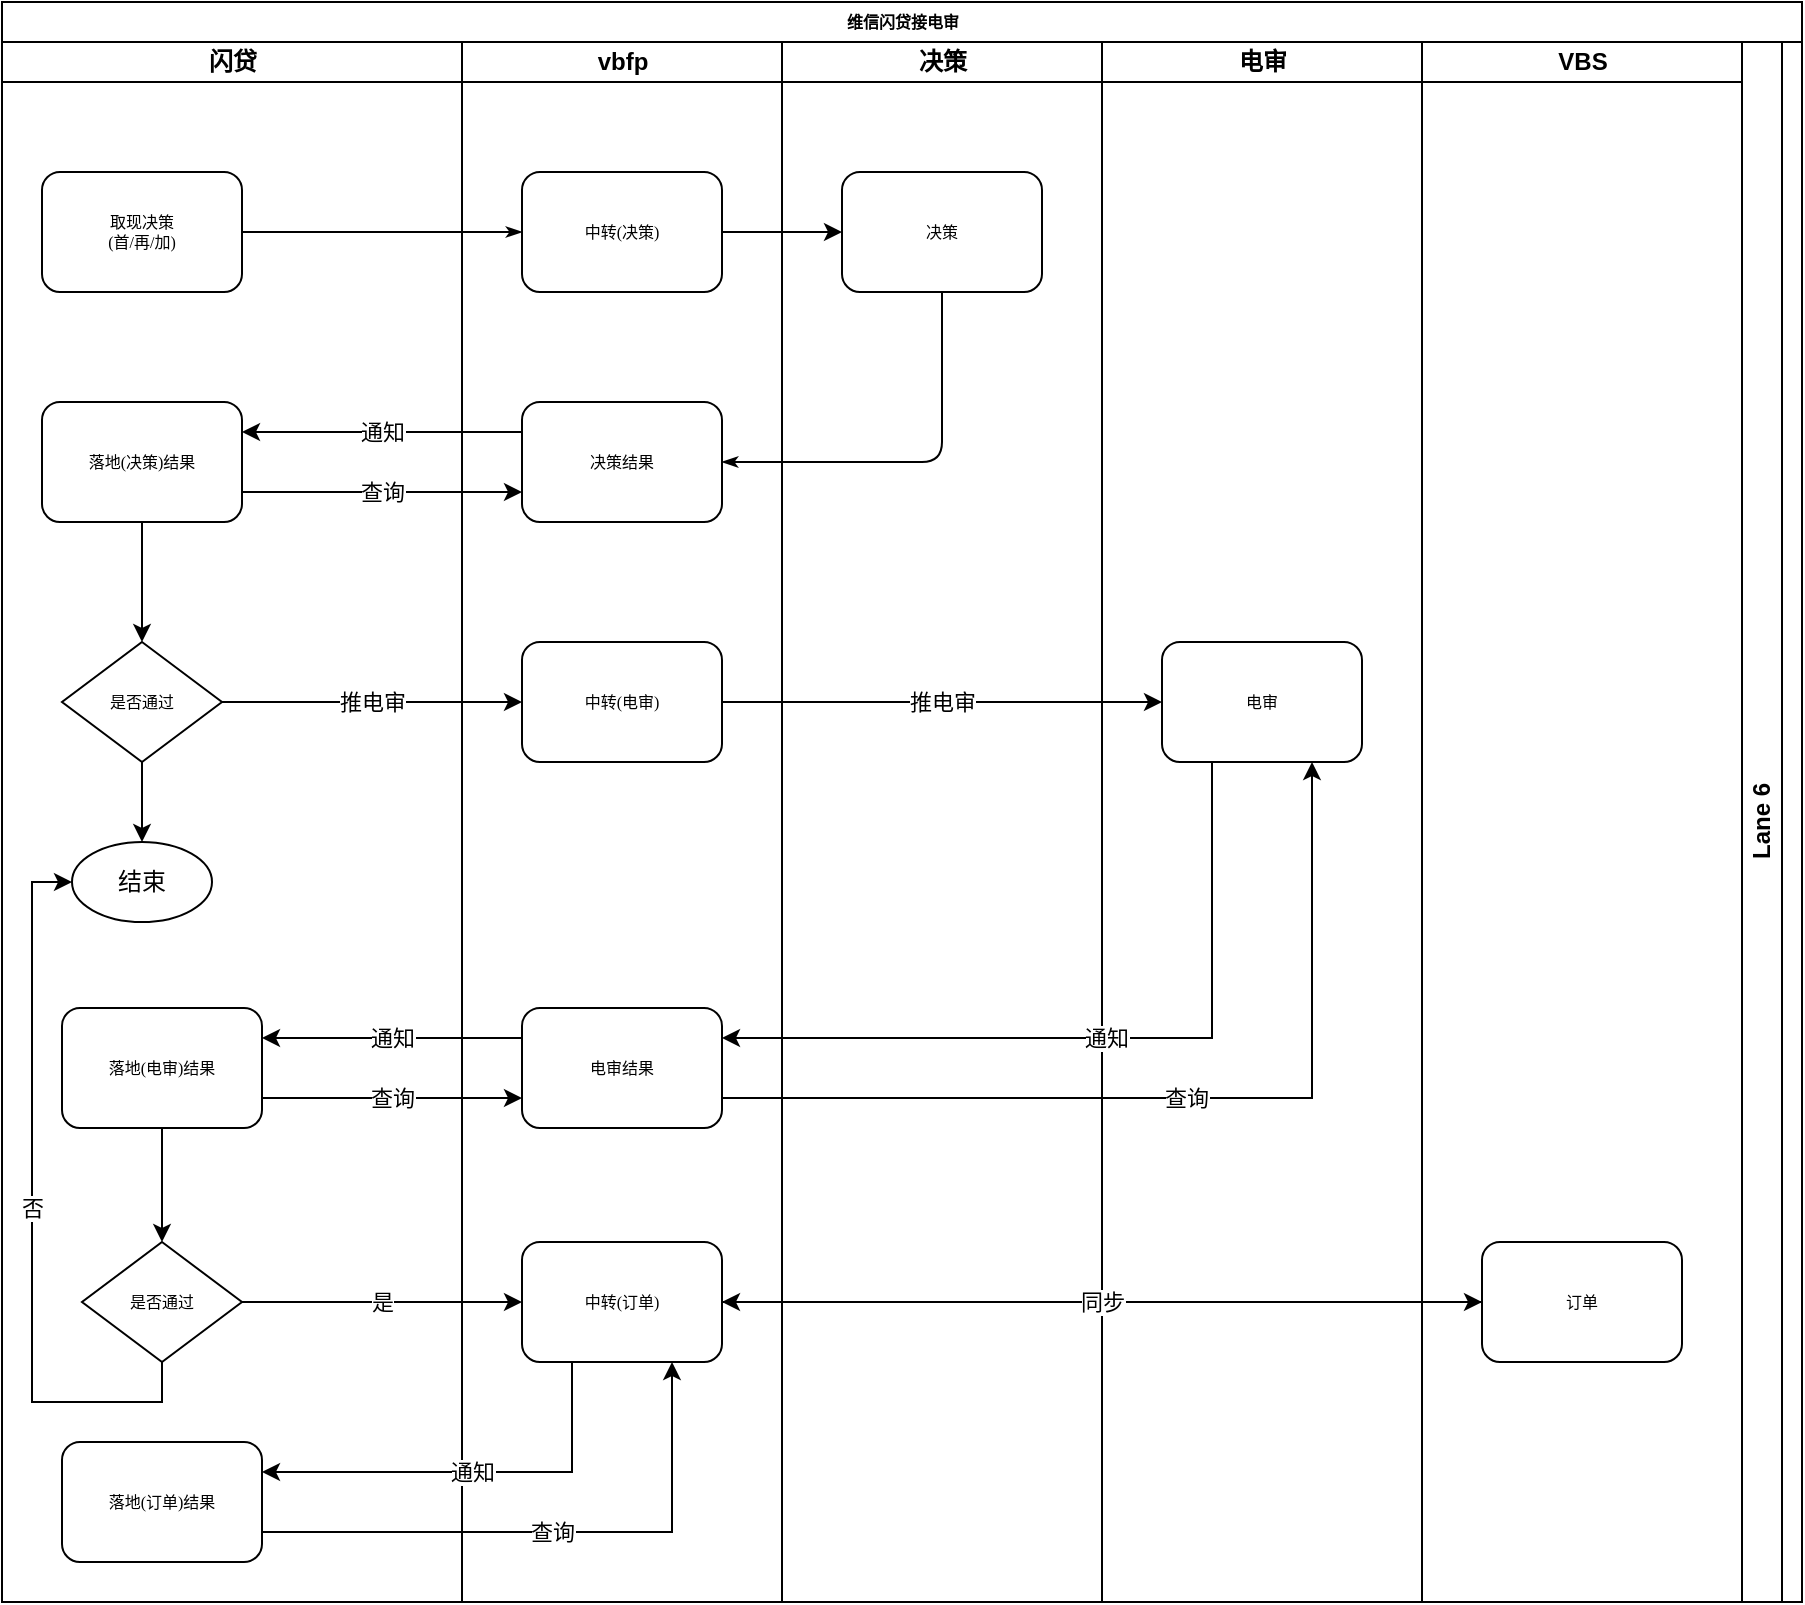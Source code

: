 <mxfile version="12.4.9" type="github"><diagram name="Page-1" id="74e2e168-ea6b-b213-b513-2b3c1d86103e"><mxGraphModel dx="1874" dy="713" grid="1" gridSize="10" guides="1" tooltips="1" connect="1" arrows="1" fold="1" page="1" pageScale="1" pageWidth="1100" pageHeight="850" background="#ffffff" math="0" shadow="0"><root><mxCell id="0"/><mxCell id="1" parent="0"/><mxCell id="77e6c97f196da883-1" value="维信闪贷接电审" style="swimlane;html=1;childLayout=stackLayout;startSize=20;rounded=0;shadow=0;labelBackgroundColor=none;strokeWidth=1;fontFamily=Verdana;fontSize=8;align=center;" parent="1" vertex="1"><mxGeometry x="70" y="20" width="900" height="800" as="geometry"/></mxCell><mxCell id="77e6c97f196da883-2" value="闪贷" style="swimlane;html=1;startSize=20;" parent="77e6c97f196da883-1" vertex="1"><mxGeometry y="20" width="230" height="780" as="geometry"/></mxCell><mxCell id="77e6c97f196da883-8" value="取现决策&lt;br&gt;(首/再/加)" style="rounded=1;whiteSpace=wrap;html=1;shadow=0;labelBackgroundColor=none;strokeWidth=1;fontFamily=Verdana;fontSize=8;align=center;" parent="77e6c97f196da883-2" vertex="1"><mxGeometry x="20" y="65" width="100" height="60" as="geometry"/></mxCell><mxCell id="77e6c97f196da883-9" value="落地(决策)结果" style="rounded=1;whiteSpace=wrap;html=1;shadow=0;labelBackgroundColor=none;strokeWidth=1;fontFamily=Verdana;fontSize=8;align=center;" parent="77e6c97f196da883-2" vertex="1"><mxGeometry x="20" y="180" width="100" height="60" as="geometry"/></mxCell><mxCell id="EDaEMR_Il6s0rU7eK9Fg-32" style="edgeStyle=orthogonalEdgeStyle;rounded=0;orthogonalLoop=1;jettySize=auto;html=1;exitX=0.5;exitY=1;exitDx=0;exitDy=0;" edge="1" parent="77e6c97f196da883-2" source="77e6c97f196da883-10" target="EDaEMR_Il6s0rU7eK9Fg-30"><mxGeometry relative="1" as="geometry"/></mxCell><mxCell id="77e6c97f196da883-10" value="落地(电审)结果" style="rounded=1;whiteSpace=wrap;html=1;shadow=0;labelBackgroundColor=none;strokeWidth=1;fontFamily=Verdana;fontSize=8;align=center;" parent="77e6c97f196da883-2" vertex="1"><mxGeometry x="30" y="483" width="100" height="60" as="geometry"/></mxCell><mxCell id="77e6c97f196da883-16" value="是否通过" style="rhombus;whiteSpace=wrap;html=1;rounded=0;shadow=0;labelBackgroundColor=none;strokeWidth=1;fontFamily=Verdana;fontSize=8;align=center;" parent="77e6c97f196da883-2" vertex="1"><mxGeometry x="30" y="300" width="80" height="60" as="geometry"/></mxCell><mxCell id="EDaEMR_Il6s0rU7eK9Fg-5" style="edgeStyle=orthogonalEdgeStyle;rounded=0;orthogonalLoop=1;jettySize=auto;html=1;exitX=0.5;exitY=1;exitDx=0;exitDy=0;entryX=0.5;entryY=0;entryDx=0;entryDy=0;" edge="1" parent="77e6c97f196da883-2" source="77e6c97f196da883-9" target="77e6c97f196da883-16"><mxGeometry relative="1" as="geometry"/></mxCell><mxCell id="EDaEMR_Il6s0rU7eK9Fg-7" value="结束" style="ellipse;whiteSpace=wrap;html=1;" vertex="1" parent="77e6c97f196da883-2"><mxGeometry x="35" y="400" width="70" height="40" as="geometry"/></mxCell><mxCell id="EDaEMR_Il6s0rU7eK9Fg-15" style="edgeStyle=orthogonalEdgeStyle;rounded=0;orthogonalLoop=1;jettySize=auto;html=1;exitX=0.5;exitY=1;exitDx=0;exitDy=0;" edge="1" parent="77e6c97f196da883-2" source="77e6c97f196da883-16" target="EDaEMR_Il6s0rU7eK9Fg-7"><mxGeometry relative="1" as="geometry"/></mxCell><mxCell id="EDaEMR_Il6s0rU7eK9Fg-33" value="否" style="edgeStyle=orthogonalEdgeStyle;rounded=0;orthogonalLoop=1;jettySize=auto;html=1;exitX=0.5;exitY=1;exitDx=0;exitDy=0;entryX=0;entryY=0.5;entryDx=0;entryDy=0;" edge="1" parent="77e6c97f196da883-2" source="EDaEMR_Il6s0rU7eK9Fg-30" target="EDaEMR_Il6s0rU7eK9Fg-7"><mxGeometry relative="1" as="geometry"/></mxCell><mxCell id="EDaEMR_Il6s0rU7eK9Fg-30" value="是否通过" style="rhombus;whiteSpace=wrap;html=1;rounded=0;shadow=0;labelBackgroundColor=none;strokeWidth=1;fontFamily=Verdana;fontSize=8;align=center;" vertex="1" parent="77e6c97f196da883-2"><mxGeometry x="40" y="600" width="80" height="60" as="geometry"/></mxCell><mxCell id="EDaEMR_Il6s0rU7eK9Fg-39" value="落地(订单)结果" style="rounded=1;whiteSpace=wrap;html=1;shadow=0;labelBackgroundColor=none;strokeWidth=1;fontFamily=Verdana;fontSize=8;align=center;" vertex="1" parent="77e6c97f196da883-2"><mxGeometry x="30" y="700" width="100" height="60" as="geometry"/></mxCell><mxCell id="77e6c97f196da883-26" style="edgeStyle=orthogonalEdgeStyle;rounded=1;html=1;labelBackgroundColor=none;startArrow=none;startFill=0;startSize=5;endArrow=classicThin;endFill=1;endSize=5;jettySize=auto;orthogonalLoop=1;strokeWidth=1;fontFamily=Verdana;fontSize=8" parent="77e6c97f196da883-1" source="77e6c97f196da883-8" target="77e6c97f196da883-11" edge="1"><mxGeometry relative="1" as="geometry"/></mxCell><mxCell id="77e6c97f196da883-3" value="vbfp" style="swimlane;html=1;startSize=20;" parent="77e6c97f196da883-1" vertex="1"><mxGeometry x="230" y="20" width="160" height="780" as="geometry"/></mxCell><mxCell id="77e6c97f196da883-11" value="中转(决策)" style="rounded=1;whiteSpace=wrap;html=1;shadow=0;labelBackgroundColor=none;strokeWidth=1;fontFamily=Verdana;fontSize=8;align=center;" parent="77e6c97f196da883-3" vertex="1"><mxGeometry x="30" y="65" width="100" height="60" as="geometry"/></mxCell><mxCell id="EDaEMR_Il6s0rU7eK9Fg-2" value="决策结果" style="rounded=1;whiteSpace=wrap;html=1;shadow=0;labelBackgroundColor=none;strokeWidth=1;fontFamily=Verdana;fontSize=8;align=center;" vertex="1" parent="77e6c97f196da883-3"><mxGeometry x="30" y="180" width="100" height="60" as="geometry"/></mxCell><mxCell id="EDaEMR_Il6s0rU7eK9Fg-16" value="中转(电审)" style="rounded=1;whiteSpace=wrap;html=1;shadow=0;labelBackgroundColor=none;strokeWidth=1;fontFamily=Verdana;fontSize=8;align=center;" vertex="1" parent="77e6c97f196da883-3"><mxGeometry x="30" y="300" width="100" height="60" as="geometry"/></mxCell><mxCell id="EDaEMR_Il6s0rU7eK9Fg-24" value="电审结果" style="rounded=1;whiteSpace=wrap;html=1;shadow=0;labelBackgroundColor=none;strokeWidth=1;fontFamily=Verdana;fontSize=8;align=center;" vertex="1" parent="77e6c97f196da883-3"><mxGeometry x="30" y="483" width="100" height="60" as="geometry"/></mxCell><mxCell id="EDaEMR_Il6s0rU7eK9Fg-31" value="中转(订单)" style="rounded=1;whiteSpace=wrap;html=1;shadow=0;labelBackgroundColor=none;strokeWidth=1;fontFamily=Verdana;fontSize=8;align=center;" vertex="1" parent="77e6c97f196da883-3"><mxGeometry x="30" y="600" width="100" height="60" as="geometry"/></mxCell><mxCell id="77e6c97f196da883-4" value="决策" style="swimlane;html=1;startSize=20;" parent="77e6c97f196da883-1" vertex="1"><mxGeometry x="390" y="20" width="160" height="780" as="geometry"/></mxCell><mxCell id="77e6c97f196da883-12" value="决策" style="rounded=1;whiteSpace=wrap;html=1;shadow=0;labelBackgroundColor=none;strokeWidth=1;fontFamily=Verdana;fontSize=8;align=center;" parent="77e6c97f196da883-4" vertex="1"><mxGeometry x="30" y="65" width="100" height="60" as="geometry"/></mxCell><mxCell id="77e6c97f196da883-5" value="电审" style="swimlane;html=1;startSize=20;" parent="77e6c97f196da883-1" vertex="1"><mxGeometry x="550" y="20" width="160" height="780" as="geometry"/></mxCell><mxCell id="77e6c97f196da883-17" value="电审" style="rounded=1;whiteSpace=wrap;html=1;shadow=0;labelBackgroundColor=none;strokeWidth=1;fontFamily=Verdana;fontSize=8;align=center;" parent="77e6c97f196da883-5" vertex="1"><mxGeometry x="30" y="300" width="100" height="60" as="geometry"/></mxCell><mxCell id="77e6c97f196da883-6" value="VBS" style="swimlane;html=1;startSize=20;" parent="77e6c97f196da883-1" vertex="1"><mxGeometry x="710" y="20" width="160" height="780" as="geometry"/></mxCell><mxCell id="77e6c97f196da883-22" value="订单" style="rounded=1;whiteSpace=wrap;html=1;shadow=0;labelBackgroundColor=none;strokeWidth=1;fontFamily=Verdana;fontSize=8;align=center;" parent="77e6c97f196da883-6" vertex="1"><mxGeometry x="30" y="600" width="100" height="60" as="geometry"/></mxCell><mxCell id="77e6c97f196da883-7" value="Lane 6" style="swimlane;html=1;startSize=20;" parent="77e6c97f196da883-1" vertex="1" collapsed="1"><mxGeometry x="870" y="20" width="30" height="780" as="geometry"><mxRectangle x="870" y="20" width="160" height="780" as="alternateBounds"/></mxGeometry></mxCell><mxCell id="EDaEMR_Il6s0rU7eK9Fg-1" style="edgeStyle=orthogonalEdgeStyle;rounded=0;orthogonalLoop=1;jettySize=auto;html=1;exitX=1;exitY=0.5;exitDx=0;exitDy=0;entryX=0;entryY=0.5;entryDx=0;entryDy=0;" edge="1" parent="77e6c97f196da883-1" source="77e6c97f196da883-11" target="77e6c97f196da883-12"><mxGeometry relative="1" as="geometry"/></mxCell><mxCell id="77e6c97f196da883-29" style="edgeStyle=orthogonalEdgeStyle;rounded=1;html=1;labelBackgroundColor=none;startArrow=none;startFill=0;startSize=5;endArrow=classicThin;endFill=1;endSize=5;jettySize=auto;orthogonalLoop=1;strokeWidth=1;fontFamily=Verdana;fontSize=8;entryX=1;entryY=0.5;entryDx=0;entryDy=0;exitX=0.5;exitY=1;exitDx=0;exitDy=0;" parent="77e6c97f196da883-1" source="77e6c97f196da883-12" target="EDaEMR_Il6s0rU7eK9Fg-2" edge="1"><mxGeometry relative="1" as="geometry"><mxPoint x="400" y="200" as="targetPoint"/></mxGeometry></mxCell><mxCell id="EDaEMR_Il6s0rU7eK9Fg-3" value="通知" style="edgeStyle=orthogonalEdgeStyle;rounded=0;orthogonalLoop=1;jettySize=auto;html=1;exitX=0;exitY=0.25;exitDx=0;exitDy=0;entryX=1;entryY=0.25;entryDx=0;entryDy=0;" edge="1" parent="77e6c97f196da883-1" source="EDaEMR_Il6s0rU7eK9Fg-2" target="77e6c97f196da883-9"><mxGeometry relative="1" as="geometry"/></mxCell><mxCell id="EDaEMR_Il6s0rU7eK9Fg-4" value="查询" style="edgeStyle=orthogonalEdgeStyle;rounded=0;orthogonalLoop=1;jettySize=auto;html=1;exitX=1;exitY=0.75;exitDx=0;exitDy=0;entryX=0;entryY=0.75;entryDx=0;entryDy=0;" edge="1" parent="77e6c97f196da883-1" source="77e6c97f196da883-9" target="EDaEMR_Il6s0rU7eK9Fg-2"><mxGeometry relative="1" as="geometry"/></mxCell><mxCell id="EDaEMR_Il6s0rU7eK9Fg-22" value="推电审" style="edgeStyle=orthogonalEdgeStyle;rounded=0;orthogonalLoop=1;jettySize=auto;html=1;exitX=1;exitY=0.5;exitDx=0;exitDy=0;entryX=0;entryY=0.5;entryDx=0;entryDy=0;" edge="1" parent="77e6c97f196da883-1" source="77e6c97f196da883-16" target="EDaEMR_Il6s0rU7eK9Fg-16"><mxGeometry relative="1" as="geometry"/></mxCell><mxCell id="EDaEMR_Il6s0rU7eK9Fg-23" value="推电审" style="edgeStyle=orthogonalEdgeStyle;rounded=0;orthogonalLoop=1;jettySize=auto;html=1;exitX=1;exitY=0.5;exitDx=0;exitDy=0;entryX=0;entryY=0.5;entryDx=0;entryDy=0;" edge="1" parent="77e6c97f196da883-1" source="EDaEMR_Il6s0rU7eK9Fg-16" target="77e6c97f196da883-17"><mxGeometry relative="1" as="geometry"/></mxCell><mxCell id="EDaEMR_Il6s0rU7eK9Fg-25" value="通知" style="edgeStyle=orthogonalEdgeStyle;rounded=0;orthogonalLoop=1;jettySize=auto;html=1;exitX=0.25;exitY=1;exitDx=0;exitDy=0;entryX=1;entryY=0.25;entryDx=0;entryDy=0;" edge="1" parent="77e6c97f196da883-1" source="77e6c97f196da883-17" target="EDaEMR_Il6s0rU7eK9Fg-24"><mxGeometry relative="1" as="geometry"/></mxCell><mxCell id="EDaEMR_Il6s0rU7eK9Fg-26" value="查询" style="edgeStyle=orthogonalEdgeStyle;rounded=0;orthogonalLoop=1;jettySize=auto;html=1;exitX=1;exitY=0.75;exitDx=0;exitDy=0;entryX=0.75;entryY=1;entryDx=0;entryDy=0;" edge="1" parent="77e6c97f196da883-1" source="EDaEMR_Il6s0rU7eK9Fg-24" target="77e6c97f196da883-17"><mxGeometry relative="1" as="geometry"/></mxCell><mxCell id="EDaEMR_Il6s0rU7eK9Fg-28" value="查询" style="edgeStyle=orthogonalEdgeStyle;rounded=0;orthogonalLoop=1;jettySize=auto;html=1;exitX=1;exitY=0.75;exitDx=0;exitDy=0;entryX=0;entryY=0.75;entryDx=0;entryDy=0;" edge="1" parent="77e6c97f196da883-1" source="77e6c97f196da883-10" target="EDaEMR_Il6s0rU7eK9Fg-24"><mxGeometry relative="1" as="geometry"/></mxCell><mxCell id="EDaEMR_Il6s0rU7eK9Fg-29" value="通知" style="edgeStyle=orthogonalEdgeStyle;rounded=0;orthogonalLoop=1;jettySize=auto;html=1;exitX=0;exitY=0.25;exitDx=0;exitDy=0;entryX=1;entryY=0.25;entryDx=0;entryDy=0;" edge="1" parent="77e6c97f196da883-1" source="EDaEMR_Il6s0rU7eK9Fg-24" target="77e6c97f196da883-10"><mxGeometry relative="1" as="geometry"/></mxCell><mxCell id="EDaEMR_Il6s0rU7eK9Fg-35" value="是" style="edgeStyle=orthogonalEdgeStyle;rounded=0;orthogonalLoop=1;jettySize=auto;html=1;exitX=1;exitY=0.5;exitDx=0;exitDy=0;" edge="1" parent="77e6c97f196da883-1" source="EDaEMR_Il6s0rU7eK9Fg-30" target="EDaEMR_Il6s0rU7eK9Fg-31"><mxGeometry relative="1" as="geometry"/></mxCell><mxCell id="EDaEMR_Il6s0rU7eK9Fg-37" style="edgeStyle=orthogonalEdgeStyle;rounded=0;orthogonalLoop=1;jettySize=auto;html=1;exitX=1;exitY=0.5;exitDx=0;exitDy=0;" edge="1" parent="77e6c97f196da883-1" source="EDaEMR_Il6s0rU7eK9Fg-31" target="77e6c97f196da883-22"><mxGeometry relative="1" as="geometry"/></mxCell><mxCell id="EDaEMR_Il6s0rU7eK9Fg-43" value="通知" style="edgeStyle=orthogonalEdgeStyle;rounded=0;orthogonalLoop=1;jettySize=auto;html=1;exitX=0.25;exitY=1;exitDx=0;exitDy=0;entryX=1;entryY=0.25;entryDx=0;entryDy=0;" edge="1" parent="77e6c97f196da883-1" source="EDaEMR_Il6s0rU7eK9Fg-31" target="EDaEMR_Il6s0rU7eK9Fg-39"><mxGeometry relative="1" as="geometry"/></mxCell><mxCell id="EDaEMR_Il6s0rU7eK9Fg-44" value="查询" style="edgeStyle=orthogonalEdgeStyle;rounded=0;orthogonalLoop=1;jettySize=auto;html=1;exitX=1;exitY=0.75;exitDx=0;exitDy=0;entryX=0.75;entryY=1;entryDx=0;entryDy=0;" edge="1" parent="77e6c97f196da883-1" source="EDaEMR_Il6s0rU7eK9Fg-39" target="EDaEMR_Il6s0rU7eK9Fg-31"><mxGeometry relative="1" as="geometry"/></mxCell><mxCell id="EDaEMR_Il6s0rU7eK9Fg-41" value="同步" style="edgeStyle=orthogonalEdgeStyle;rounded=0;orthogonalLoop=1;jettySize=auto;html=1;exitX=0;exitY=0.5;exitDx=0;exitDy=0;entryX=1;entryY=0.5;entryDx=0;entryDy=0;" edge="1" parent="77e6c97f196da883-1" source="77e6c97f196da883-22" target="EDaEMR_Il6s0rU7eK9Fg-31"><mxGeometry relative="1" as="geometry"><mxPoint x="440" y="650" as="targetPoint"/></mxGeometry></mxCell></root></mxGraphModel></diagram></mxfile>